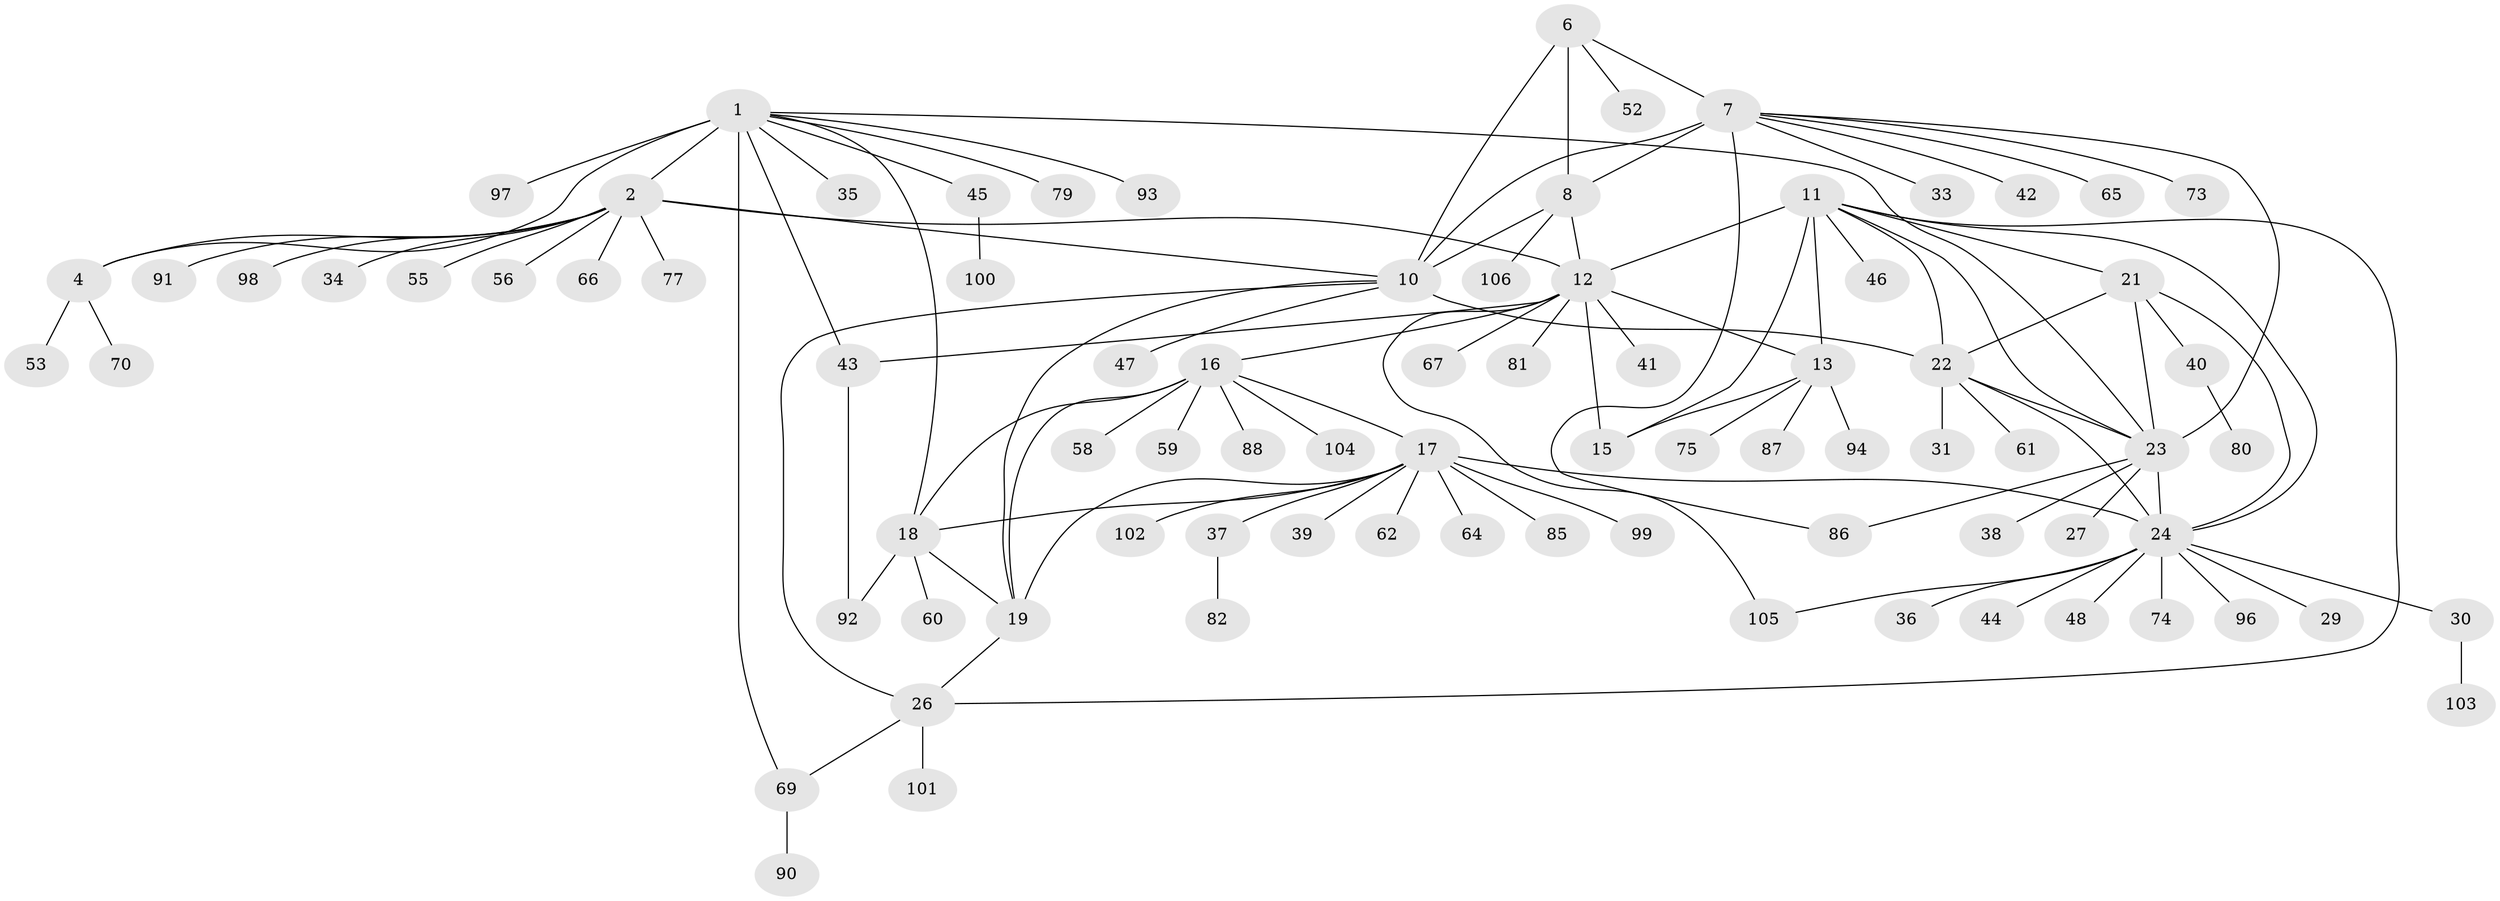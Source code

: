 // original degree distribution, {9: 0.03773584905660377, 8: 0.04716981132075472, 7: 0.04716981132075472, 5: 0.03773584905660377, 11: 0.018867924528301886, 4: 0.018867924528301886, 13: 0.009433962264150943, 6: 0.02830188679245283, 10: 0.009433962264150943, 1: 0.6037735849056604, 2: 0.12264150943396226, 3: 0.018867924528301886}
// Generated by graph-tools (version 1.1) at 2025/42/03/06/25 10:42:07]
// undirected, 83 vertices, 112 edges
graph export_dot {
graph [start="1"]
  node [color=gray90,style=filled];
  1 [super="+5"];
  2 [super="+3"];
  4 [super="+72"];
  6 [super="+9"];
  7 [super="+57"];
  8 [super="+84"];
  10 [super="+54"];
  11 [super="+25"];
  12 [super="+14"];
  13 [super="+78"];
  15 [super="+89"];
  16 [super="+20"];
  17 [super="+49"];
  18 [super="+50"];
  19;
  21 [super="+71"];
  22 [super="+68"];
  23 [super="+32"];
  24 [super="+28"];
  26 [super="+83"];
  27;
  29;
  30;
  31;
  33;
  34;
  35;
  36 [super="+63"];
  37;
  38;
  39;
  40 [super="+51"];
  41 [super="+76"];
  42;
  43;
  44;
  45 [super="+95"];
  46;
  47;
  48;
  52;
  53;
  55;
  56;
  58;
  59;
  60;
  61;
  62;
  64;
  65;
  66;
  67;
  69;
  70;
  73;
  74;
  75;
  77;
  79;
  80;
  81;
  82;
  85;
  86;
  87;
  88;
  90;
  91;
  92;
  93;
  94;
  96;
  97;
  98;
  99;
  100;
  101;
  102;
  103;
  104;
  105;
  106;
  1 -- 2 [weight=4];
  1 -- 4 [weight=2];
  1 -- 18;
  1 -- 23;
  1 -- 45;
  1 -- 69;
  1 -- 97;
  1 -- 35;
  1 -- 43;
  1 -- 93;
  1 -- 79;
  2 -- 4 [weight=2];
  2 -- 10;
  2 -- 12;
  2 -- 91;
  2 -- 98;
  2 -- 34;
  2 -- 66;
  2 -- 77;
  2 -- 55;
  2 -- 56;
  4 -- 53;
  4 -- 70;
  6 -- 7 [weight=2];
  6 -- 8 [weight=2];
  6 -- 10 [weight=2];
  6 -- 52;
  7 -- 8;
  7 -- 10;
  7 -- 23;
  7 -- 33;
  7 -- 42;
  7 -- 65;
  7 -- 73;
  7 -- 86;
  8 -- 10;
  8 -- 12;
  8 -- 106;
  10 -- 19;
  10 -- 47;
  10 -- 22;
  10 -- 26;
  11 -- 12 [weight=2];
  11 -- 13;
  11 -- 15;
  11 -- 26;
  11 -- 46;
  11 -- 21;
  11 -- 22;
  11 -- 23;
  11 -- 24;
  12 -- 13 [weight=2];
  12 -- 15 [weight=2];
  12 -- 16;
  12 -- 43;
  12 -- 105;
  12 -- 81;
  12 -- 67;
  12 -- 41;
  13 -- 15;
  13 -- 75;
  13 -- 87;
  13 -- 94;
  16 -- 17 [weight=2];
  16 -- 18 [weight=2];
  16 -- 19 [weight=2];
  16 -- 59;
  16 -- 104;
  16 -- 88;
  16 -- 58;
  17 -- 18;
  17 -- 19;
  17 -- 24;
  17 -- 37;
  17 -- 39;
  17 -- 62;
  17 -- 64;
  17 -- 85;
  17 -- 99;
  17 -- 102;
  18 -- 19;
  18 -- 60;
  18 -- 92;
  19 -- 26;
  21 -- 22;
  21 -- 23;
  21 -- 24;
  21 -- 40;
  22 -- 23;
  22 -- 24;
  22 -- 31;
  22 -- 61;
  23 -- 24;
  23 -- 27;
  23 -- 38;
  23 -- 86;
  24 -- 29;
  24 -- 30;
  24 -- 48;
  24 -- 74;
  24 -- 96;
  24 -- 105;
  24 -- 36;
  24 -- 44;
  26 -- 69;
  26 -- 101;
  30 -- 103;
  37 -- 82;
  40 -- 80;
  43 -- 92;
  45 -- 100;
  69 -- 90;
}
